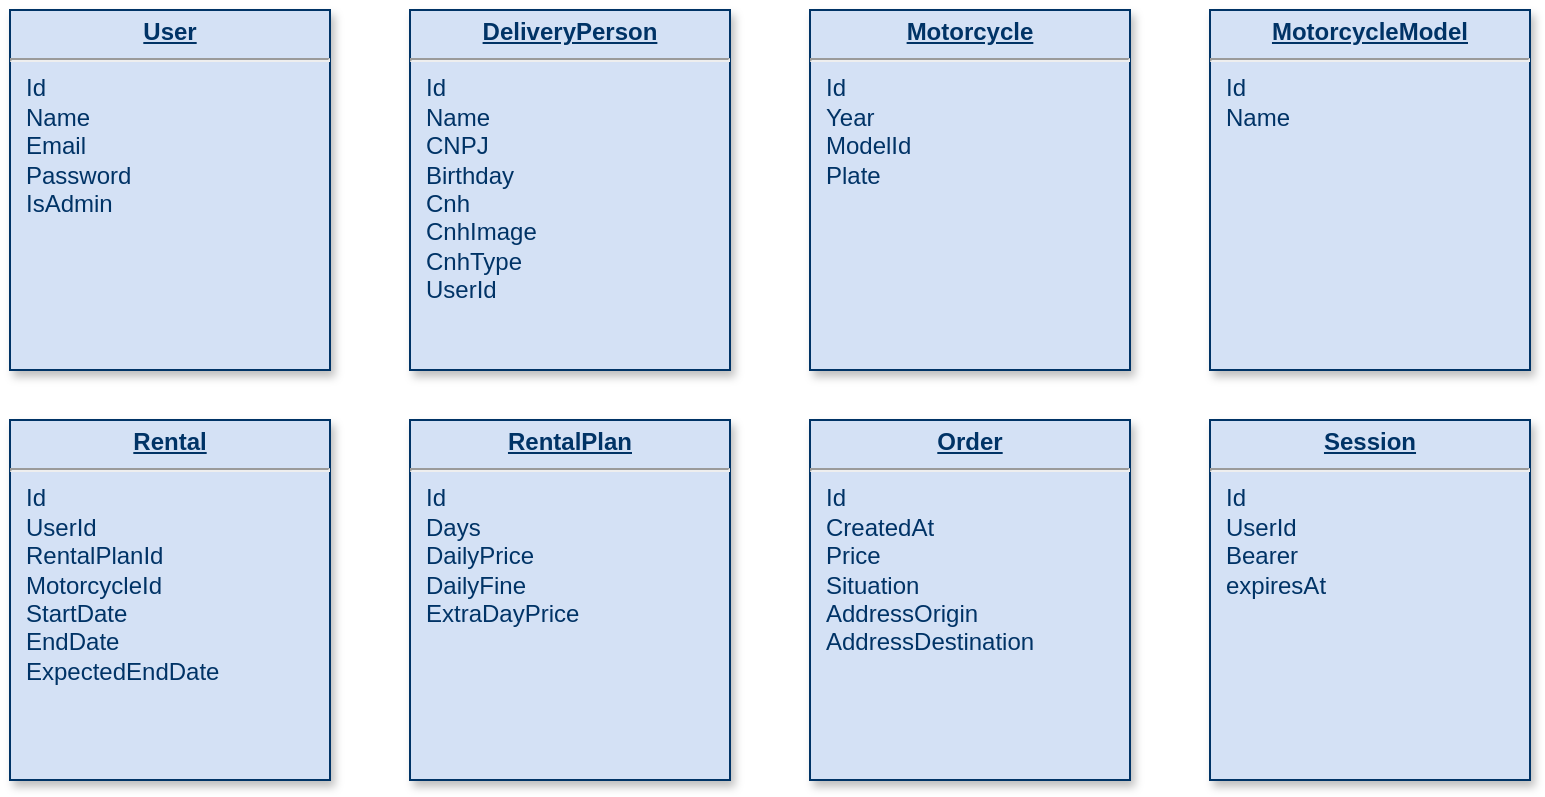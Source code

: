 <mxfile version="23.1.1" type="device">
  <diagram name="Page-1" id="efa7a0a1-bf9b-a30e-e6df-94a7791c09e9">
    <mxGraphModel dx="875" dy="435" grid="1" gridSize="10" guides="1" tooltips="1" connect="1" arrows="1" fold="1" page="1" pageScale="1" pageWidth="826" pageHeight="1169" background="none" math="0" shadow="0">
      <root>
        <mxCell id="0" />
        <mxCell id="1" parent="0" />
        <mxCell id="hW0puCKR9dPdzXOQXqOQ-114" value="&lt;p style=&quot;margin: 0px; margin-top: 4px; text-align: center; text-decoration: underline;&quot;&gt;&lt;strong&gt;DeliveryPerson&lt;/strong&gt;&lt;/p&gt;&lt;hr&gt;&lt;p style=&quot;margin: 0px; margin-left: 8px;&quot;&gt;Id&lt;/p&gt;&lt;p style=&quot;margin: 0px; margin-left: 8px;&quot;&gt;Name&lt;/p&gt;&lt;p style=&quot;margin: 0px; margin-left: 8px;&quot;&gt;CNPJ&lt;/p&gt;&lt;p style=&quot;margin: 0px; margin-left: 8px;&quot;&gt;Birthday&lt;/p&gt;&lt;p style=&quot;margin: 0px; margin-left: 8px;&quot;&gt;Cnh&lt;/p&gt;&lt;p style=&quot;margin: 0px; margin-left: 8px;&quot;&gt;CnhImage&lt;/p&gt;&lt;p style=&quot;margin: 0px; margin-left: 8px;&quot;&gt;CnhType&lt;/p&gt;&lt;p style=&quot;margin: 0px; margin-left: 8px;&quot;&gt;UserId&lt;/p&gt;" style="verticalAlign=top;align=left;overflow=fill;fontSize=12;fontFamily=Helvetica;html=1;strokeColor=#003366;shadow=1;fillColor=#D4E1F5;fontColor=#003366" parent="1" vertex="1">
          <mxGeometry x="420.0" y="380" width="160.0" height="180" as="geometry" />
        </mxCell>
        <mxCell id="hW0puCKR9dPdzXOQXqOQ-115" value="&lt;p style=&quot;margin: 0px; margin-top: 4px; text-align: center; text-decoration: underline;&quot;&gt;&lt;b&gt;Motorcycle&lt;/b&gt;&lt;/p&gt;&lt;hr&gt;&lt;p style=&quot;margin: 0px; margin-left: 8px;&quot;&gt;Id&lt;/p&gt;&lt;p style=&quot;margin: 0px; margin-left: 8px;&quot;&gt;Year&lt;/p&gt;&lt;p style=&quot;margin: 0px; margin-left: 8px;&quot;&gt;ModelId&lt;/p&gt;&lt;p style=&quot;margin: 0px; margin-left: 8px;&quot;&gt;Plate&lt;/p&gt;" style="verticalAlign=top;align=left;overflow=fill;fontSize=12;fontFamily=Helvetica;html=1;strokeColor=#003366;shadow=1;fillColor=#D4E1F5;fontColor=#003366" parent="1" vertex="1">
          <mxGeometry x="620.0" y="380" width="160.0" height="180" as="geometry" />
        </mxCell>
        <mxCell id="hW0puCKR9dPdzXOQXqOQ-116" value="&lt;p style=&quot;margin: 0px; margin-top: 4px; text-align: center; text-decoration: underline;&quot;&gt;&lt;strong&gt;User&lt;/strong&gt;&lt;/p&gt;&lt;hr&gt;&lt;p style=&quot;margin: 0px; margin-left: 8px;&quot;&gt;Id&lt;/p&gt;&lt;p style=&quot;margin: 0px; margin-left: 8px;&quot;&gt;Name&lt;/p&gt;&lt;p style=&quot;margin: 0px; margin-left: 8px;&quot;&gt;Email&lt;/p&gt;&lt;p style=&quot;margin: 0px; margin-left: 8px;&quot;&gt;Password&lt;/p&gt;&lt;p style=&quot;margin: 0px; margin-left: 8px;&quot;&gt;IsAdmin&lt;/p&gt;" style="verticalAlign=top;align=left;overflow=fill;fontSize=12;fontFamily=Helvetica;html=1;strokeColor=#003366;shadow=1;fillColor=#D4E1F5;fontColor=#003366" parent="1" vertex="1">
          <mxGeometry x="220.0" y="380" width="160.0" height="180" as="geometry" />
        </mxCell>
        <mxCell id="hW0puCKR9dPdzXOQXqOQ-117" value="&lt;p style=&quot;margin: 0px; margin-top: 4px; text-align: center; text-decoration: underline;&quot;&gt;&lt;b&gt;MotorcycleModel&lt;/b&gt;&lt;/p&gt;&lt;hr&gt;&lt;p style=&quot;margin: 0px; margin-left: 8px;&quot;&gt;Id&lt;/p&gt;&lt;p style=&quot;margin: 0px; margin-left: 8px;&quot;&gt;Name&lt;/p&gt;" style="verticalAlign=top;align=left;overflow=fill;fontSize=12;fontFamily=Helvetica;html=1;strokeColor=#003366;shadow=1;fillColor=#D4E1F5;fontColor=#003366" parent="1" vertex="1">
          <mxGeometry x="820.0" y="380" width="160.0" height="180" as="geometry" />
        </mxCell>
        <mxCell id="hW0puCKR9dPdzXOQXqOQ-118" value="&lt;p style=&quot;margin: 0px; margin-top: 4px; text-align: center; text-decoration: underline;&quot;&gt;&lt;strong&gt;Rental&lt;/strong&gt;&lt;/p&gt;&lt;hr&gt;&lt;p style=&quot;margin: 0px; margin-left: 8px;&quot;&gt;Id&lt;/p&gt;&lt;p style=&quot;margin: 0px; margin-left: 8px;&quot;&gt;UserId&lt;/p&gt;&lt;p style=&quot;margin: 0px; margin-left: 8px;&quot;&gt;RentalPlanId&lt;/p&gt;&lt;p style=&quot;margin: 0px; margin-left: 8px;&quot;&gt;MotorcycleId&lt;/p&gt;&lt;p style=&quot;margin: 0px; margin-left: 8px;&quot;&gt;StartDate&lt;/p&gt;&lt;p style=&quot;margin: 0px; margin-left: 8px;&quot;&gt;EndDate&lt;/p&gt;&lt;p style=&quot;margin: 0px; margin-left: 8px;&quot;&gt;ExpectedEndDate&lt;/p&gt;" style="verticalAlign=top;align=left;overflow=fill;fontSize=12;fontFamily=Helvetica;html=1;strokeColor=#003366;shadow=1;fillColor=#D4E1F5;fontColor=#003366" parent="1" vertex="1">
          <mxGeometry x="220.0" y="585" width="160.0" height="180" as="geometry" />
        </mxCell>
        <mxCell id="hW0puCKR9dPdzXOQXqOQ-119" value="&lt;p style=&quot;margin: 0px; margin-top: 4px; text-align: center; text-decoration: underline;&quot;&gt;&lt;strong&gt;RentalPlan&lt;/strong&gt;&lt;/p&gt;&lt;hr&gt;&lt;p style=&quot;margin: 0px; margin-left: 8px;&quot;&gt;Id&lt;/p&gt;&lt;p style=&quot;margin: 0px; margin-left: 8px;&quot;&gt;Days&lt;/p&gt;&lt;p style=&quot;margin: 0px; margin-left: 8px;&quot;&gt;DailyPrice&lt;/p&gt;&lt;p style=&quot;margin: 0px; margin-left: 8px;&quot;&gt;DailyFine&lt;/p&gt;&lt;p style=&quot;margin: 0px; margin-left: 8px;&quot;&gt;ExtraDayPrice&lt;/p&gt;" style="verticalAlign=top;align=left;overflow=fill;fontSize=12;fontFamily=Helvetica;html=1;strokeColor=#003366;shadow=1;fillColor=#D4E1F5;fontColor=#003366" parent="1" vertex="1">
          <mxGeometry x="420.0" y="585" width="160.0" height="180" as="geometry" />
        </mxCell>
        <mxCell id="hW0puCKR9dPdzXOQXqOQ-120" value="&lt;p style=&quot;margin: 0px; margin-top: 4px; text-align: center; text-decoration: underline;&quot;&gt;&lt;b&gt;Order&lt;/b&gt;&lt;/p&gt;&lt;hr&gt;&lt;p style=&quot;margin: 0px; margin-left: 8px;&quot;&gt;Id&lt;/p&gt;&lt;p style=&quot;margin: 0px; margin-left: 8px;&quot;&gt;CreatedAt&lt;/p&gt;&lt;p style=&quot;margin: 0px; margin-left: 8px;&quot;&gt;Price&lt;/p&gt;&lt;p style=&quot;margin: 0px; margin-left: 8px;&quot;&gt;Situation&lt;/p&gt;&lt;p style=&quot;margin: 0px; margin-left: 8px;&quot;&gt;AddressOrigin&lt;/p&gt;&lt;p style=&quot;margin: 0px; margin-left: 8px;&quot;&gt;AddressDestination&lt;/p&gt;" style="verticalAlign=top;align=left;overflow=fill;fontSize=12;fontFamily=Helvetica;html=1;strokeColor=#003366;shadow=1;fillColor=#D4E1F5;fontColor=#003366" parent="1" vertex="1">
          <mxGeometry x="620.0" y="585" width="160.0" height="180" as="geometry" />
        </mxCell>
        <mxCell id="Rv5S58nf3-3wFUOHxfz6-1" value="&lt;p style=&quot;margin: 0px; margin-top: 4px; text-align: center; text-decoration: underline;&quot;&gt;&lt;b&gt;Session&lt;/b&gt;&lt;/p&gt;&lt;hr&gt;&lt;p style=&quot;margin: 0px; margin-left: 8px;&quot;&gt;Id&lt;/p&gt;&lt;p style=&quot;margin: 0px; margin-left: 8px;&quot;&gt;UserId&lt;/p&gt;&lt;p style=&quot;margin: 0px; margin-left: 8px;&quot;&gt;Bearer&lt;/p&gt;&lt;p style=&quot;margin: 0px; margin-left: 8px;&quot;&gt;expiresAt&lt;/p&gt;" style="verticalAlign=top;align=left;overflow=fill;fontSize=12;fontFamily=Helvetica;html=1;strokeColor=#003366;shadow=1;fillColor=#D4E1F5;fontColor=#003366" vertex="1" parent="1">
          <mxGeometry x="820.0" y="585" width="160.0" height="180" as="geometry" />
        </mxCell>
      </root>
    </mxGraphModel>
  </diagram>
</mxfile>
